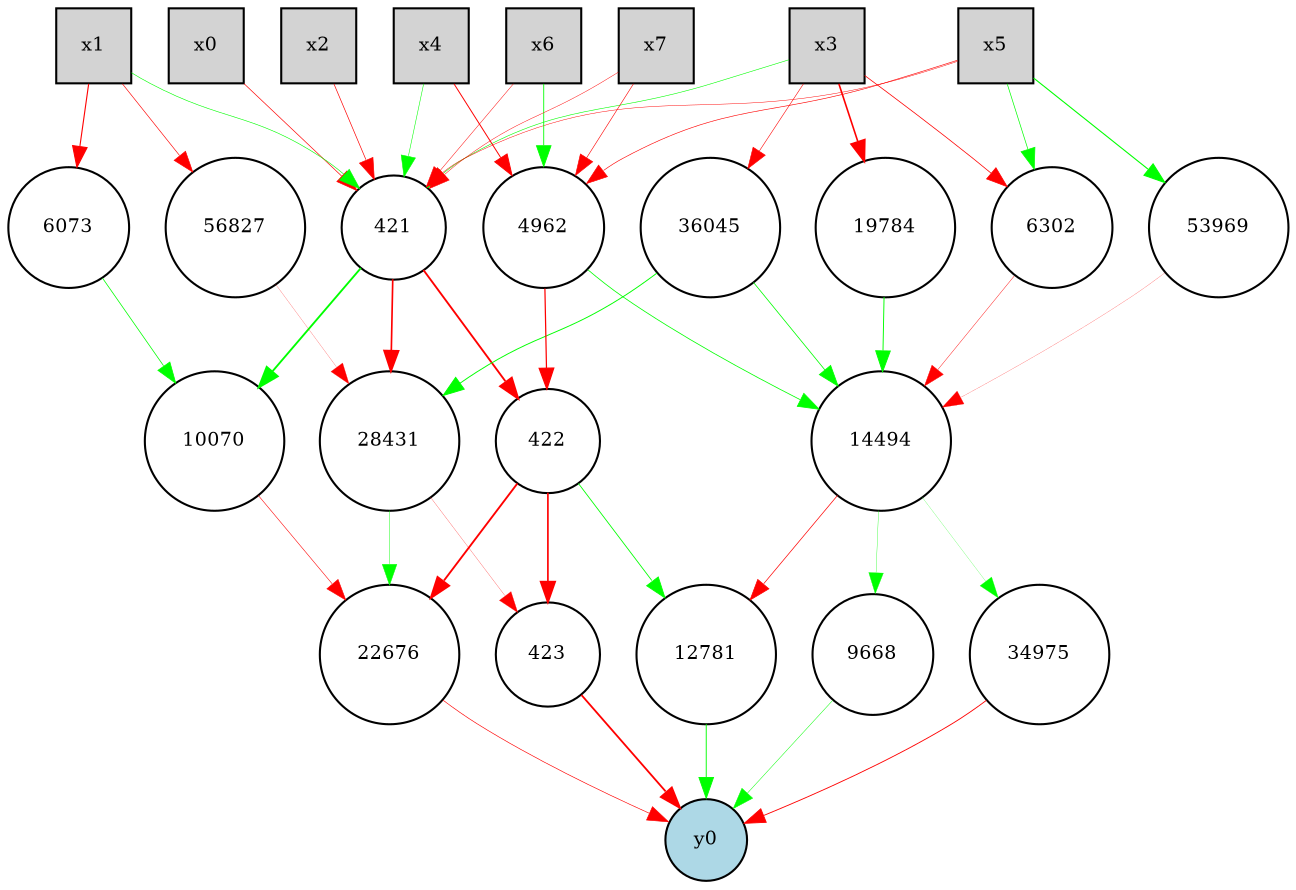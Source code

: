 digraph {
	node [fontsize=9 height=0.1 shape=circle width=0.1]
	x0 [fillcolor=lightgray height=0.5 shape=box style=filled width=0.5]
	x1 [fillcolor=lightgray height=0.5 shape=box style=filled width=0.5]
	x2 [fillcolor=lightgray height=0.5 shape=box style=filled width=0.5]
	x3 [fillcolor=lightgray height=0.5 shape=box style=filled width=0.5]
	x4 [fillcolor=lightgray height=0.5 shape=box style=filled width=0.5]
	x5 [fillcolor=lightgray height=0.5 shape=box style=filled width=0.5]
	x6 [fillcolor=lightgray height=0.5 shape=box style=filled width=0.5]
	x7 [fillcolor=lightgray height=0.5 shape=box style=filled width=0.5]
	y0 [fillcolor=lightblue style=filled]
	28431 [fillcolor=white style=filled]
	22676 [fillcolor=white style=filled]
	6302 [fillcolor=white style=filled]
	14494 [fillcolor=white style=filled]
	34975 [fillcolor=white style=filled]
	421 [fillcolor=white style=filled]
	422 [fillcolor=white style=filled]
	423 [fillcolor=white style=filled]
	6073 [fillcolor=white style=filled]
	9668 [fillcolor=white style=filled]
	19784 [fillcolor=white style=filled]
	36045 [fillcolor=white style=filled]
	53969 [fillcolor=white style=filled]
	10070 [fillcolor=white style=filled]
	4962 [fillcolor=white style=filled]
	12781 [fillcolor=white style=filled]
	56827 [fillcolor=white style=filled]
	421 -> 422 [color=red penwidth=0.9 style=solid]
	x7 -> 421 [color=red penwidth=0.21844332480002465 style=solid]
	x0 -> 421 [color=red penwidth=0.32314936791536675 style=solid]
	x1 -> 421 [color=green penwidth=0.2857728483361004 style=solid]
	x2 -> 421 [color=red penwidth=0.3276327517792076 style=solid]
	x6 -> 421 [color=red penwidth=0.2267750928509053 style=solid]
	422 -> 423 [color=red penwidth=0.8030326408870059 style=solid]
	x3 -> 421 [color=green penwidth=0.27559070460565294 style=solid]
	423 -> y0 [color=red penwidth=0.8710113134284633 style=solid]
	x5 -> 421 [color=red penwidth=0.22044576098776414 style=solid]
	x4 -> 421 [color=green penwidth=0.25896591710480177 style=solid]
	x4 -> 4962 [color=red penwidth=0.4709963167536787 style=solid]
	4962 -> 422 [color=red penwidth=0.592755954874877 style=solid]
	x7 -> 4962 [color=red penwidth=0.2889891705098813 style=solid]
	x5 -> 6302 [color=green penwidth=0.333563991168049 style=solid]
	x1 -> 6073 [color=red penwidth=0.5292196517618146 style=solid]
	9668 -> y0 [color=green penwidth=0.23010502070332306 style=solid]
	6073 -> 10070 [color=green penwidth=0.3606513898709841 style=solid]
	422 -> 12781 [color=green penwidth=0.4058716381131676 style=solid]
	12781 -> y0 [color=green penwidth=0.44605101097467603 style=solid]
	421 -> 10070 [color=green penwidth=0.9 style=solid]
	x5 -> 4962 [color=red penwidth=0.2935714447377593 style=solid]
	6302 -> 14494 [color=red penwidth=0.20459348970068414 style=solid]
	14494 -> 9668 [color=green penwidth=0.16255113853460443 style=solid]
	19784 -> 14494 [color=green penwidth=0.4539313867598671 style=solid]
	x3 -> 19784 [color=red penwidth=0.7729866744599133 style=solid]
	10070 -> 22676 [color=red penwidth=0.26767373530540706 style=solid]
	22676 -> y0 [color=red penwidth=0.3055241938719644 style=solid]
	x3 -> 6302 [color=red penwidth=0.36127791216028926 style=solid]
	422 -> 22676 [color=red penwidth=0.9 style=solid]
	421 -> 28431 [color=red penwidth=0.7974127244305318 style=solid]
	28431 -> 22676 [color=green penwidth=0.21127612510874055 style=solid]
	x6 -> 4962 [color=green penwidth=0.414116044131441 style=solid]
	14494 -> 12781 [color=red penwidth=0.339378845557462 style=solid]
	34975 -> y0 [color=red penwidth=0.426190804977171 style=solid]
	14494 -> 34975 [color=green penwidth=0.10096841461741407 style=solid]
	x3 -> 36045 [color=red penwidth=0.2716114551341774 style=solid]
	36045 -> 28431 [color=green penwidth=0.45369400046892794 style=solid]
	28431 -> 423 [color=red penwidth=0.11627107191383222 style=solid]
	36045 -> 14494 [color=green penwidth=0.37625399161619155 style=solid]
	x5 -> 53969 [color=green penwidth=0.5224816222938948 style=solid]
	53969 -> 14494 [color=red penwidth=0.1 style=solid]
	4962 -> 14494 [color=green penwidth=0.373032817140168 style=solid]
	x1 -> 56827 [color=red penwidth=0.3051468610693855 style=solid]
	56827 -> 28431 [color=red penwidth=0.1 style=solid]
}
